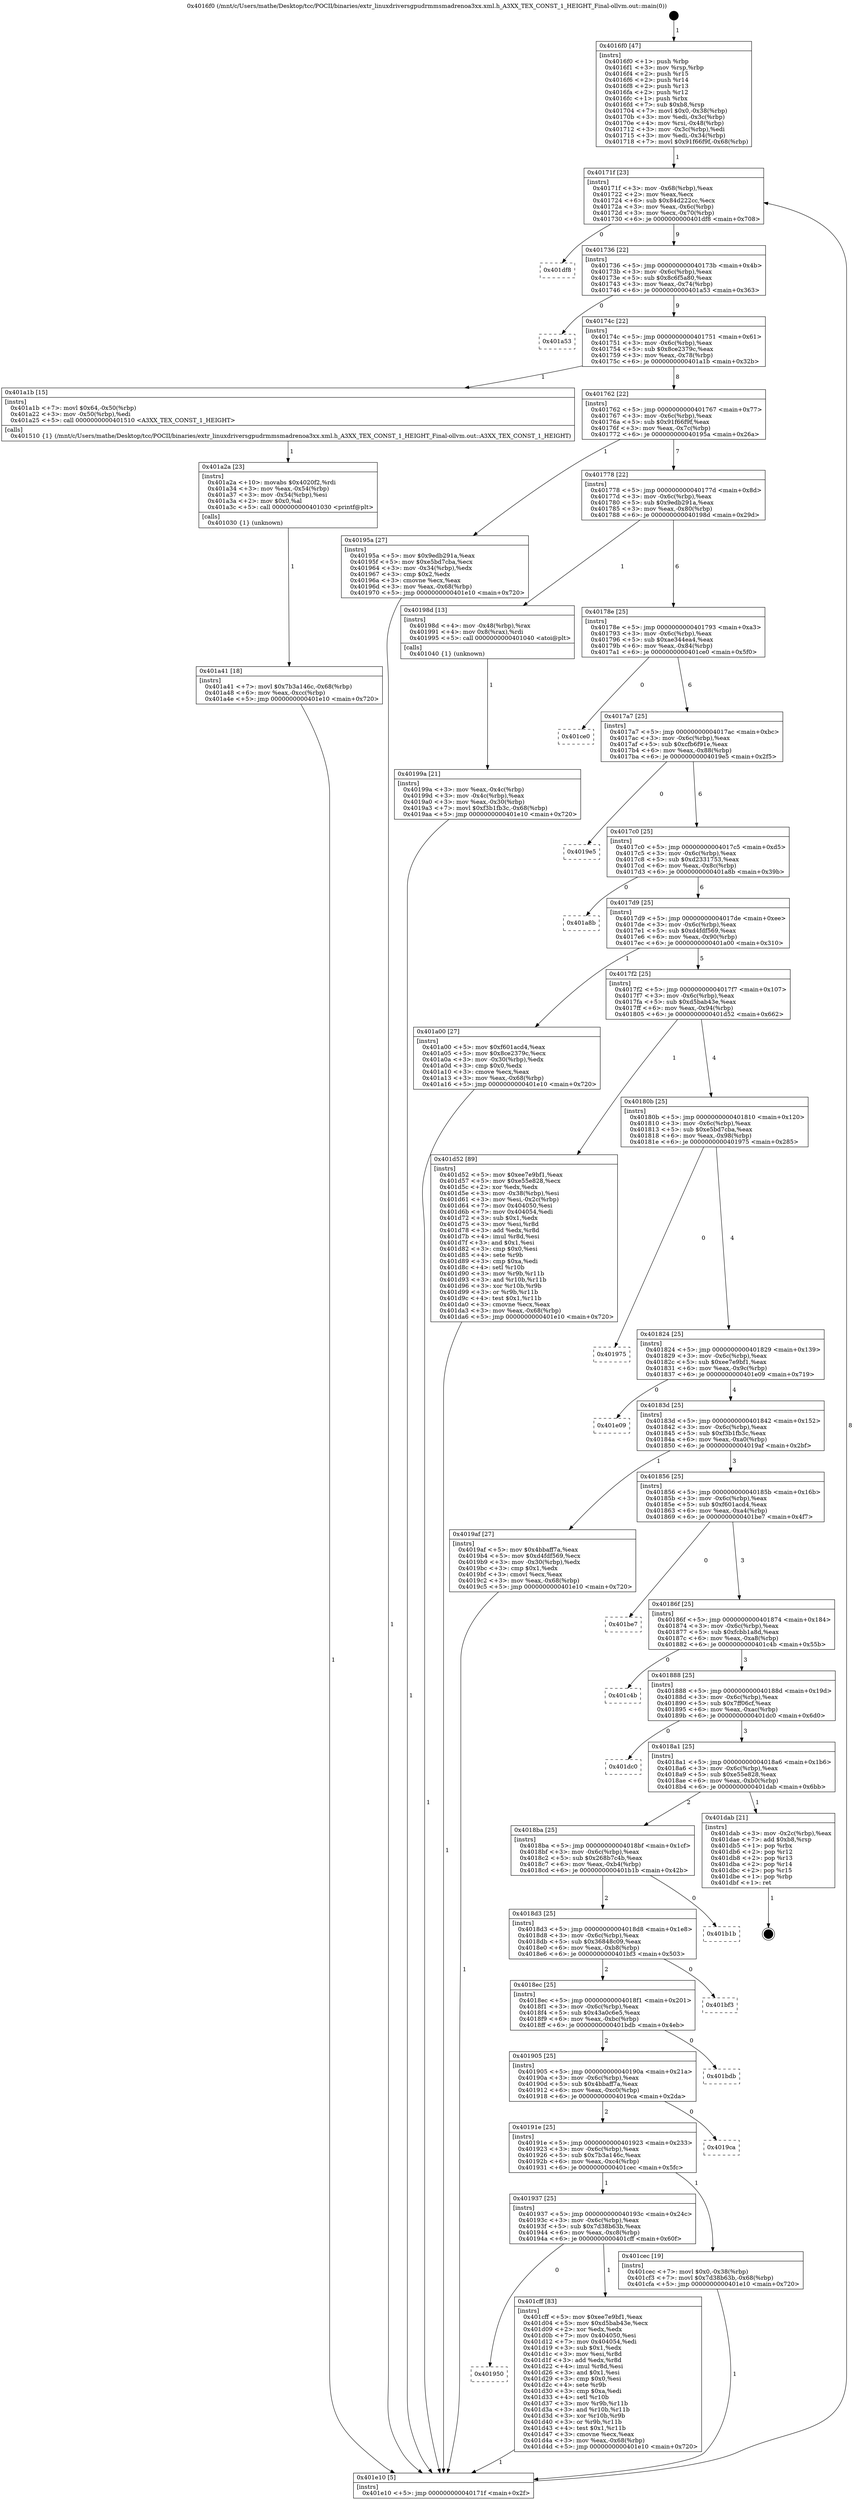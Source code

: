 digraph "0x4016f0" {
  label = "0x4016f0 (/mnt/c/Users/mathe/Desktop/tcc/POCII/binaries/extr_linuxdriversgpudrmmsmadrenoa3xx.xml.h_A3XX_TEX_CONST_1_HEIGHT_Final-ollvm.out::main(0))"
  labelloc = "t"
  node[shape=record]

  Entry [label="",width=0.3,height=0.3,shape=circle,fillcolor=black,style=filled]
  "0x40171f" [label="{
     0x40171f [23]\l
     | [instrs]\l
     &nbsp;&nbsp;0x40171f \<+3\>: mov -0x68(%rbp),%eax\l
     &nbsp;&nbsp;0x401722 \<+2\>: mov %eax,%ecx\l
     &nbsp;&nbsp;0x401724 \<+6\>: sub $0x84d222cc,%ecx\l
     &nbsp;&nbsp;0x40172a \<+3\>: mov %eax,-0x6c(%rbp)\l
     &nbsp;&nbsp;0x40172d \<+3\>: mov %ecx,-0x70(%rbp)\l
     &nbsp;&nbsp;0x401730 \<+6\>: je 0000000000401df8 \<main+0x708\>\l
  }"]
  "0x401df8" [label="{
     0x401df8\l
  }", style=dashed]
  "0x401736" [label="{
     0x401736 [22]\l
     | [instrs]\l
     &nbsp;&nbsp;0x401736 \<+5\>: jmp 000000000040173b \<main+0x4b\>\l
     &nbsp;&nbsp;0x40173b \<+3\>: mov -0x6c(%rbp),%eax\l
     &nbsp;&nbsp;0x40173e \<+5\>: sub $0x8c6f5a80,%eax\l
     &nbsp;&nbsp;0x401743 \<+3\>: mov %eax,-0x74(%rbp)\l
     &nbsp;&nbsp;0x401746 \<+6\>: je 0000000000401a53 \<main+0x363\>\l
  }"]
  Exit [label="",width=0.3,height=0.3,shape=circle,fillcolor=black,style=filled,peripheries=2]
  "0x401a53" [label="{
     0x401a53\l
  }", style=dashed]
  "0x40174c" [label="{
     0x40174c [22]\l
     | [instrs]\l
     &nbsp;&nbsp;0x40174c \<+5\>: jmp 0000000000401751 \<main+0x61\>\l
     &nbsp;&nbsp;0x401751 \<+3\>: mov -0x6c(%rbp),%eax\l
     &nbsp;&nbsp;0x401754 \<+5\>: sub $0x8ce2379c,%eax\l
     &nbsp;&nbsp;0x401759 \<+3\>: mov %eax,-0x78(%rbp)\l
     &nbsp;&nbsp;0x40175c \<+6\>: je 0000000000401a1b \<main+0x32b\>\l
  }"]
  "0x401950" [label="{
     0x401950\l
  }", style=dashed]
  "0x401a1b" [label="{
     0x401a1b [15]\l
     | [instrs]\l
     &nbsp;&nbsp;0x401a1b \<+7\>: movl $0x64,-0x50(%rbp)\l
     &nbsp;&nbsp;0x401a22 \<+3\>: mov -0x50(%rbp),%edi\l
     &nbsp;&nbsp;0x401a25 \<+5\>: call 0000000000401510 \<A3XX_TEX_CONST_1_HEIGHT\>\l
     | [calls]\l
     &nbsp;&nbsp;0x401510 \{1\} (/mnt/c/Users/mathe/Desktop/tcc/POCII/binaries/extr_linuxdriversgpudrmmsmadrenoa3xx.xml.h_A3XX_TEX_CONST_1_HEIGHT_Final-ollvm.out::A3XX_TEX_CONST_1_HEIGHT)\l
  }"]
  "0x401762" [label="{
     0x401762 [22]\l
     | [instrs]\l
     &nbsp;&nbsp;0x401762 \<+5\>: jmp 0000000000401767 \<main+0x77\>\l
     &nbsp;&nbsp;0x401767 \<+3\>: mov -0x6c(%rbp),%eax\l
     &nbsp;&nbsp;0x40176a \<+5\>: sub $0x91f66f9f,%eax\l
     &nbsp;&nbsp;0x40176f \<+3\>: mov %eax,-0x7c(%rbp)\l
     &nbsp;&nbsp;0x401772 \<+6\>: je 000000000040195a \<main+0x26a\>\l
  }"]
  "0x401cff" [label="{
     0x401cff [83]\l
     | [instrs]\l
     &nbsp;&nbsp;0x401cff \<+5\>: mov $0xee7e9bf1,%eax\l
     &nbsp;&nbsp;0x401d04 \<+5\>: mov $0xd5bab43e,%ecx\l
     &nbsp;&nbsp;0x401d09 \<+2\>: xor %edx,%edx\l
     &nbsp;&nbsp;0x401d0b \<+7\>: mov 0x404050,%esi\l
     &nbsp;&nbsp;0x401d12 \<+7\>: mov 0x404054,%edi\l
     &nbsp;&nbsp;0x401d19 \<+3\>: sub $0x1,%edx\l
     &nbsp;&nbsp;0x401d1c \<+3\>: mov %esi,%r8d\l
     &nbsp;&nbsp;0x401d1f \<+3\>: add %edx,%r8d\l
     &nbsp;&nbsp;0x401d22 \<+4\>: imul %r8d,%esi\l
     &nbsp;&nbsp;0x401d26 \<+3\>: and $0x1,%esi\l
     &nbsp;&nbsp;0x401d29 \<+3\>: cmp $0x0,%esi\l
     &nbsp;&nbsp;0x401d2c \<+4\>: sete %r9b\l
     &nbsp;&nbsp;0x401d30 \<+3\>: cmp $0xa,%edi\l
     &nbsp;&nbsp;0x401d33 \<+4\>: setl %r10b\l
     &nbsp;&nbsp;0x401d37 \<+3\>: mov %r9b,%r11b\l
     &nbsp;&nbsp;0x401d3a \<+3\>: and %r10b,%r11b\l
     &nbsp;&nbsp;0x401d3d \<+3\>: xor %r10b,%r9b\l
     &nbsp;&nbsp;0x401d40 \<+3\>: or %r9b,%r11b\l
     &nbsp;&nbsp;0x401d43 \<+4\>: test $0x1,%r11b\l
     &nbsp;&nbsp;0x401d47 \<+3\>: cmovne %ecx,%eax\l
     &nbsp;&nbsp;0x401d4a \<+3\>: mov %eax,-0x68(%rbp)\l
     &nbsp;&nbsp;0x401d4d \<+5\>: jmp 0000000000401e10 \<main+0x720\>\l
  }"]
  "0x40195a" [label="{
     0x40195a [27]\l
     | [instrs]\l
     &nbsp;&nbsp;0x40195a \<+5\>: mov $0x9edb291a,%eax\l
     &nbsp;&nbsp;0x40195f \<+5\>: mov $0xe5bd7cba,%ecx\l
     &nbsp;&nbsp;0x401964 \<+3\>: mov -0x34(%rbp),%edx\l
     &nbsp;&nbsp;0x401967 \<+3\>: cmp $0x2,%edx\l
     &nbsp;&nbsp;0x40196a \<+3\>: cmovne %ecx,%eax\l
     &nbsp;&nbsp;0x40196d \<+3\>: mov %eax,-0x68(%rbp)\l
     &nbsp;&nbsp;0x401970 \<+5\>: jmp 0000000000401e10 \<main+0x720\>\l
  }"]
  "0x401778" [label="{
     0x401778 [22]\l
     | [instrs]\l
     &nbsp;&nbsp;0x401778 \<+5\>: jmp 000000000040177d \<main+0x8d\>\l
     &nbsp;&nbsp;0x40177d \<+3\>: mov -0x6c(%rbp),%eax\l
     &nbsp;&nbsp;0x401780 \<+5\>: sub $0x9edb291a,%eax\l
     &nbsp;&nbsp;0x401785 \<+3\>: mov %eax,-0x80(%rbp)\l
     &nbsp;&nbsp;0x401788 \<+6\>: je 000000000040198d \<main+0x29d\>\l
  }"]
  "0x401e10" [label="{
     0x401e10 [5]\l
     | [instrs]\l
     &nbsp;&nbsp;0x401e10 \<+5\>: jmp 000000000040171f \<main+0x2f\>\l
  }"]
  "0x4016f0" [label="{
     0x4016f0 [47]\l
     | [instrs]\l
     &nbsp;&nbsp;0x4016f0 \<+1\>: push %rbp\l
     &nbsp;&nbsp;0x4016f1 \<+3\>: mov %rsp,%rbp\l
     &nbsp;&nbsp;0x4016f4 \<+2\>: push %r15\l
     &nbsp;&nbsp;0x4016f6 \<+2\>: push %r14\l
     &nbsp;&nbsp;0x4016f8 \<+2\>: push %r13\l
     &nbsp;&nbsp;0x4016fa \<+2\>: push %r12\l
     &nbsp;&nbsp;0x4016fc \<+1\>: push %rbx\l
     &nbsp;&nbsp;0x4016fd \<+7\>: sub $0xb8,%rsp\l
     &nbsp;&nbsp;0x401704 \<+7\>: movl $0x0,-0x38(%rbp)\l
     &nbsp;&nbsp;0x40170b \<+3\>: mov %edi,-0x3c(%rbp)\l
     &nbsp;&nbsp;0x40170e \<+4\>: mov %rsi,-0x48(%rbp)\l
     &nbsp;&nbsp;0x401712 \<+3\>: mov -0x3c(%rbp),%edi\l
     &nbsp;&nbsp;0x401715 \<+3\>: mov %edi,-0x34(%rbp)\l
     &nbsp;&nbsp;0x401718 \<+7\>: movl $0x91f66f9f,-0x68(%rbp)\l
  }"]
  "0x401937" [label="{
     0x401937 [25]\l
     | [instrs]\l
     &nbsp;&nbsp;0x401937 \<+5\>: jmp 000000000040193c \<main+0x24c\>\l
     &nbsp;&nbsp;0x40193c \<+3\>: mov -0x6c(%rbp),%eax\l
     &nbsp;&nbsp;0x40193f \<+5\>: sub $0x7d38b63b,%eax\l
     &nbsp;&nbsp;0x401944 \<+6\>: mov %eax,-0xc8(%rbp)\l
     &nbsp;&nbsp;0x40194a \<+6\>: je 0000000000401cff \<main+0x60f\>\l
  }"]
  "0x40198d" [label="{
     0x40198d [13]\l
     | [instrs]\l
     &nbsp;&nbsp;0x40198d \<+4\>: mov -0x48(%rbp),%rax\l
     &nbsp;&nbsp;0x401991 \<+4\>: mov 0x8(%rax),%rdi\l
     &nbsp;&nbsp;0x401995 \<+5\>: call 0000000000401040 \<atoi@plt\>\l
     | [calls]\l
     &nbsp;&nbsp;0x401040 \{1\} (unknown)\l
  }"]
  "0x40178e" [label="{
     0x40178e [25]\l
     | [instrs]\l
     &nbsp;&nbsp;0x40178e \<+5\>: jmp 0000000000401793 \<main+0xa3\>\l
     &nbsp;&nbsp;0x401793 \<+3\>: mov -0x6c(%rbp),%eax\l
     &nbsp;&nbsp;0x401796 \<+5\>: sub $0xae344ea4,%eax\l
     &nbsp;&nbsp;0x40179b \<+6\>: mov %eax,-0x84(%rbp)\l
     &nbsp;&nbsp;0x4017a1 \<+6\>: je 0000000000401ce0 \<main+0x5f0\>\l
  }"]
  "0x40199a" [label="{
     0x40199a [21]\l
     | [instrs]\l
     &nbsp;&nbsp;0x40199a \<+3\>: mov %eax,-0x4c(%rbp)\l
     &nbsp;&nbsp;0x40199d \<+3\>: mov -0x4c(%rbp),%eax\l
     &nbsp;&nbsp;0x4019a0 \<+3\>: mov %eax,-0x30(%rbp)\l
     &nbsp;&nbsp;0x4019a3 \<+7\>: movl $0xf3b1fb3c,-0x68(%rbp)\l
     &nbsp;&nbsp;0x4019aa \<+5\>: jmp 0000000000401e10 \<main+0x720\>\l
  }"]
  "0x401cec" [label="{
     0x401cec [19]\l
     | [instrs]\l
     &nbsp;&nbsp;0x401cec \<+7\>: movl $0x0,-0x38(%rbp)\l
     &nbsp;&nbsp;0x401cf3 \<+7\>: movl $0x7d38b63b,-0x68(%rbp)\l
     &nbsp;&nbsp;0x401cfa \<+5\>: jmp 0000000000401e10 \<main+0x720\>\l
  }"]
  "0x401ce0" [label="{
     0x401ce0\l
  }", style=dashed]
  "0x4017a7" [label="{
     0x4017a7 [25]\l
     | [instrs]\l
     &nbsp;&nbsp;0x4017a7 \<+5\>: jmp 00000000004017ac \<main+0xbc\>\l
     &nbsp;&nbsp;0x4017ac \<+3\>: mov -0x6c(%rbp),%eax\l
     &nbsp;&nbsp;0x4017af \<+5\>: sub $0xcfb6f91e,%eax\l
     &nbsp;&nbsp;0x4017b4 \<+6\>: mov %eax,-0x88(%rbp)\l
     &nbsp;&nbsp;0x4017ba \<+6\>: je 00000000004019e5 \<main+0x2f5\>\l
  }"]
  "0x40191e" [label="{
     0x40191e [25]\l
     | [instrs]\l
     &nbsp;&nbsp;0x40191e \<+5\>: jmp 0000000000401923 \<main+0x233\>\l
     &nbsp;&nbsp;0x401923 \<+3\>: mov -0x6c(%rbp),%eax\l
     &nbsp;&nbsp;0x401926 \<+5\>: sub $0x7b3a146c,%eax\l
     &nbsp;&nbsp;0x40192b \<+6\>: mov %eax,-0xc4(%rbp)\l
     &nbsp;&nbsp;0x401931 \<+6\>: je 0000000000401cec \<main+0x5fc\>\l
  }"]
  "0x4019e5" [label="{
     0x4019e5\l
  }", style=dashed]
  "0x4017c0" [label="{
     0x4017c0 [25]\l
     | [instrs]\l
     &nbsp;&nbsp;0x4017c0 \<+5\>: jmp 00000000004017c5 \<main+0xd5\>\l
     &nbsp;&nbsp;0x4017c5 \<+3\>: mov -0x6c(%rbp),%eax\l
     &nbsp;&nbsp;0x4017c8 \<+5\>: sub $0xd2331753,%eax\l
     &nbsp;&nbsp;0x4017cd \<+6\>: mov %eax,-0x8c(%rbp)\l
     &nbsp;&nbsp;0x4017d3 \<+6\>: je 0000000000401a8b \<main+0x39b\>\l
  }"]
  "0x4019ca" [label="{
     0x4019ca\l
  }", style=dashed]
  "0x401a8b" [label="{
     0x401a8b\l
  }", style=dashed]
  "0x4017d9" [label="{
     0x4017d9 [25]\l
     | [instrs]\l
     &nbsp;&nbsp;0x4017d9 \<+5\>: jmp 00000000004017de \<main+0xee\>\l
     &nbsp;&nbsp;0x4017de \<+3\>: mov -0x6c(%rbp),%eax\l
     &nbsp;&nbsp;0x4017e1 \<+5\>: sub $0xd4fdf569,%eax\l
     &nbsp;&nbsp;0x4017e6 \<+6\>: mov %eax,-0x90(%rbp)\l
     &nbsp;&nbsp;0x4017ec \<+6\>: je 0000000000401a00 \<main+0x310\>\l
  }"]
  "0x401905" [label="{
     0x401905 [25]\l
     | [instrs]\l
     &nbsp;&nbsp;0x401905 \<+5\>: jmp 000000000040190a \<main+0x21a\>\l
     &nbsp;&nbsp;0x40190a \<+3\>: mov -0x6c(%rbp),%eax\l
     &nbsp;&nbsp;0x40190d \<+5\>: sub $0x4bbaff7a,%eax\l
     &nbsp;&nbsp;0x401912 \<+6\>: mov %eax,-0xc0(%rbp)\l
     &nbsp;&nbsp;0x401918 \<+6\>: je 00000000004019ca \<main+0x2da\>\l
  }"]
  "0x401a00" [label="{
     0x401a00 [27]\l
     | [instrs]\l
     &nbsp;&nbsp;0x401a00 \<+5\>: mov $0xf601acd4,%eax\l
     &nbsp;&nbsp;0x401a05 \<+5\>: mov $0x8ce2379c,%ecx\l
     &nbsp;&nbsp;0x401a0a \<+3\>: mov -0x30(%rbp),%edx\l
     &nbsp;&nbsp;0x401a0d \<+3\>: cmp $0x0,%edx\l
     &nbsp;&nbsp;0x401a10 \<+3\>: cmove %ecx,%eax\l
     &nbsp;&nbsp;0x401a13 \<+3\>: mov %eax,-0x68(%rbp)\l
     &nbsp;&nbsp;0x401a16 \<+5\>: jmp 0000000000401e10 \<main+0x720\>\l
  }"]
  "0x4017f2" [label="{
     0x4017f2 [25]\l
     | [instrs]\l
     &nbsp;&nbsp;0x4017f2 \<+5\>: jmp 00000000004017f7 \<main+0x107\>\l
     &nbsp;&nbsp;0x4017f7 \<+3\>: mov -0x6c(%rbp),%eax\l
     &nbsp;&nbsp;0x4017fa \<+5\>: sub $0xd5bab43e,%eax\l
     &nbsp;&nbsp;0x4017ff \<+6\>: mov %eax,-0x94(%rbp)\l
     &nbsp;&nbsp;0x401805 \<+6\>: je 0000000000401d52 \<main+0x662\>\l
  }"]
  "0x401bdb" [label="{
     0x401bdb\l
  }", style=dashed]
  "0x401d52" [label="{
     0x401d52 [89]\l
     | [instrs]\l
     &nbsp;&nbsp;0x401d52 \<+5\>: mov $0xee7e9bf1,%eax\l
     &nbsp;&nbsp;0x401d57 \<+5\>: mov $0xe55e828,%ecx\l
     &nbsp;&nbsp;0x401d5c \<+2\>: xor %edx,%edx\l
     &nbsp;&nbsp;0x401d5e \<+3\>: mov -0x38(%rbp),%esi\l
     &nbsp;&nbsp;0x401d61 \<+3\>: mov %esi,-0x2c(%rbp)\l
     &nbsp;&nbsp;0x401d64 \<+7\>: mov 0x404050,%esi\l
     &nbsp;&nbsp;0x401d6b \<+7\>: mov 0x404054,%edi\l
     &nbsp;&nbsp;0x401d72 \<+3\>: sub $0x1,%edx\l
     &nbsp;&nbsp;0x401d75 \<+3\>: mov %esi,%r8d\l
     &nbsp;&nbsp;0x401d78 \<+3\>: add %edx,%r8d\l
     &nbsp;&nbsp;0x401d7b \<+4\>: imul %r8d,%esi\l
     &nbsp;&nbsp;0x401d7f \<+3\>: and $0x1,%esi\l
     &nbsp;&nbsp;0x401d82 \<+3\>: cmp $0x0,%esi\l
     &nbsp;&nbsp;0x401d85 \<+4\>: sete %r9b\l
     &nbsp;&nbsp;0x401d89 \<+3\>: cmp $0xa,%edi\l
     &nbsp;&nbsp;0x401d8c \<+4\>: setl %r10b\l
     &nbsp;&nbsp;0x401d90 \<+3\>: mov %r9b,%r11b\l
     &nbsp;&nbsp;0x401d93 \<+3\>: and %r10b,%r11b\l
     &nbsp;&nbsp;0x401d96 \<+3\>: xor %r10b,%r9b\l
     &nbsp;&nbsp;0x401d99 \<+3\>: or %r9b,%r11b\l
     &nbsp;&nbsp;0x401d9c \<+4\>: test $0x1,%r11b\l
     &nbsp;&nbsp;0x401da0 \<+3\>: cmovne %ecx,%eax\l
     &nbsp;&nbsp;0x401da3 \<+3\>: mov %eax,-0x68(%rbp)\l
     &nbsp;&nbsp;0x401da6 \<+5\>: jmp 0000000000401e10 \<main+0x720\>\l
  }"]
  "0x40180b" [label="{
     0x40180b [25]\l
     | [instrs]\l
     &nbsp;&nbsp;0x40180b \<+5\>: jmp 0000000000401810 \<main+0x120\>\l
     &nbsp;&nbsp;0x401810 \<+3\>: mov -0x6c(%rbp),%eax\l
     &nbsp;&nbsp;0x401813 \<+5\>: sub $0xe5bd7cba,%eax\l
     &nbsp;&nbsp;0x401818 \<+6\>: mov %eax,-0x98(%rbp)\l
     &nbsp;&nbsp;0x40181e \<+6\>: je 0000000000401975 \<main+0x285\>\l
  }"]
  "0x4018ec" [label="{
     0x4018ec [25]\l
     | [instrs]\l
     &nbsp;&nbsp;0x4018ec \<+5\>: jmp 00000000004018f1 \<main+0x201\>\l
     &nbsp;&nbsp;0x4018f1 \<+3\>: mov -0x6c(%rbp),%eax\l
     &nbsp;&nbsp;0x4018f4 \<+5\>: sub $0x43a0c6e5,%eax\l
     &nbsp;&nbsp;0x4018f9 \<+6\>: mov %eax,-0xbc(%rbp)\l
     &nbsp;&nbsp;0x4018ff \<+6\>: je 0000000000401bdb \<main+0x4eb\>\l
  }"]
  "0x401975" [label="{
     0x401975\l
  }", style=dashed]
  "0x401824" [label="{
     0x401824 [25]\l
     | [instrs]\l
     &nbsp;&nbsp;0x401824 \<+5\>: jmp 0000000000401829 \<main+0x139\>\l
     &nbsp;&nbsp;0x401829 \<+3\>: mov -0x6c(%rbp),%eax\l
     &nbsp;&nbsp;0x40182c \<+5\>: sub $0xee7e9bf1,%eax\l
     &nbsp;&nbsp;0x401831 \<+6\>: mov %eax,-0x9c(%rbp)\l
     &nbsp;&nbsp;0x401837 \<+6\>: je 0000000000401e09 \<main+0x719\>\l
  }"]
  "0x401bf3" [label="{
     0x401bf3\l
  }", style=dashed]
  "0x401e09" [label="{
     0x401e09\l
  }", style=dashed]
  "0x40183d" [label="{
     0x40183d [25]\l
     | [instrs]\l
     &nbsp;&nbsp;0x40183d \<+5\>: jmp 0000000000401842 \<main+0x152\>\l
     &nbsp;&nbsp;0x401842 \<+3\>: mov -0x6c(%rbp),%eax\l
     &nbsp;&nbsp;0x401845 \<+5\>: sub $0xf3b1fb3c,%eax\l
     &nbsp;&nbsp;0x40184a \<+6\>: mov %eax,-0xa0(%rbp)\l
     &nbsp;&nbsp;0x401850 \<+6\>: je 00000000004019af \<main+0x2bf\>\l
  }"]
  "0x4018d3" [label="{
     0x4018d3 [25]\l
     | [instrs]\l
     &nbsp;&nbsp;0x4018d3 \<+5\>: jmp 00000000004018d8 \<main+0x1e8\>\l
     &nbsp;&nbsp;0x4018d8 \<+3\>: mov -0x6c(%rbp),%eax\l
     &nbsp;&nbsp;0x4018db \<+5\>: sub $0x36848c09,%eax\l
     &nbsp;&nbsp;0x4018e0 \<+6\>: mov %eax,-0xb8(%rbp)\l
     &nbsp;&nbsp;0x4018e6 \<+6\>: je 0000000000401bf3 \<main+0x503\>\l
  }"]
  "0x4019af" [label="{
     0x4019af [27]\l
     | [instrs]\l
     &nbsp;&nbsp;0x4019af \<+5\>: mov $0x4bbaff7a,%eax\l
     &nbsp;&nbsp;0x4019b4 \<+5\>: mov $0xd4fdf569,%ecx\l
     &nbsp;&nbsp;0x4019b9 \<+3\>: mov -0x30(%rbp),%edx\l
     &nbsp;&nbsp;0x4019bc \<+3\>: cmp $0x1,%edx\l
     &nbsp;&nbsp;0x4019bf \<+3\>: cmovl %ecx,%eax\l
     &nbsp;&nbsp;0x4019c2 \<+3\>: mov %eax,-0x68(%rbp)\l
     &nbsp;&nbsp;0x4019c5 \<+5\>: jmp 0000000000401e10 \<main+0x720\>\l
  }"]
  "0x401856" [label="{
     0x401856 [25]\l
     | [instrs]\l
     &nbsp;&nbsp;0x401856 \<+5\>: jmp 000000000040185b \<main+0x16b\>\l
     &nbsp;&nbsp;0x40185b \<+3\>: mov -0x6c(%rbp),%eax\l
     &nbsp;&nbsp;0x40185e \<+5\>: sub $0xf601acd4,%eax\l
     &nbsp;&nbsp;0x401863 \<+6\>: mov %eax,-0xa4(%rbp)\l
     &nbsp;&nbsp;0x401869 \<+6\>: je 0000000000401be7 \<main+0x4f7\>\l
  }"]
  "0x401a2a" [label="{
     0x401a2a [23]\l
     | [instrs]\l
     &nbsp;&nbsp;0x401a2a \<+10\>: movabs $0x4020f2,%rdi\l
     &nbsp;&nbsp;0x401a34 \<+3\>: mov %eax,-0x54(%rbp)\l
     &nbsp;&nbsp;0x401a37 \<+3\>: mov -0x54(%rbp),%esi\l
     &nbsp;&nbsp;0x401a3a \<+2\>: mov $0x0,%al\l
     &nbsp;&nbsp;0x401a3c \<+5\>: call 0000000000401030 \<printf@plt\>\l
     | [calls]\l
     &nbsp;&nbsp;0x401030 \{1\} (unknown)\l
  }"]
  "0x401a41" [label="{
     0x401a41 [18]\l
     | [instrs]\l
     &nbsp;&nbsp;0x401a41 \<+7\>: movl $0x7b3a146c,-0x68(%rbp)\l
     &nbsp;&nbsp;0x401a48 \<+6\>: mov %eax,-0xcc(%rbp)\l
     &nbsp;&nbsp;0x401a4e \<+5\>: jmp 0000000000401e10 \<main+0x720\>\l
  }"]
  "0x401b1b" [label="{
     0x401b1b\l
  }", style=dashed]
  "0x401be7" [label="{
     0x401be7\l
  }", style=dashed]
  "0x40186f" [label="{
     0x40186f [25]\l
     | [instrs]\l
     &nbsp;&nbsp;0x40186f \<+5\>: jmp 0000000000401874 \<main+0x184\>\l
     &nbsp;&nbsp;0x401874 \<+3\>: mov -0x6c(%rbp),%eax\l
     &nbsp;&nbsp;0x401877 \<+5\>: sub $0xfcbb1a8d,%eax\l
     &nbsp;&nbsp;0x40187c \<+6\>: mov %eax,-0xa8(%rbp)\l
     &nbsp;&nbsp;0x401882 \<+6\>: je 0000000000401c4b \<main+0x55b\>\l
  }"]
  "0x4018ba" [label="{
     0x4018ba [25]\l
     | [instrs]\l
     &nbsp;&nbsp;0x4018ba \<+5\>: jmp 00000000004018bf \<main+0x1cf\>\l
     &nbsp;&nbsp;0x4018bf \<+3\>: mov -0x6c(%rbp),%eax\l
     &nbsp;&nbsp;0x4018c2 \<+5\>: sub $0x268b7c4b,%eax\l
     &nbsp;&nbsp;0x4018c7 \<+6\>: mov %eax,-0xb4(%rbp)\l
     &nbsp;&nbsp;0x4018cd \<+6\>: je 0000000000401b1b \<main+0x42b\>\l
  }"]
  "0x401c4b" [label="{
     0x401c4b\l
  }", style=dashed]
  "0x401888" [label="{
     0x401888 [25]\l
     | [instrs]\l
     &nbsp;&nbsp;0x401888 \<+5\>: jmp 000000000040188d \<main+0x19d\>\l
     &nbsp;&nbsp;0x40188d \<+3\>: mov -0x6c(%rbp),%eax\l
     &nbsp;&nbsp;0x401890 \<+5\>: sub $0x7ff06cf,%eax\l
     &nbsp;&nbsp;0x401895 \<+6\>: mov %eax,-0xac(%rbp)\l
     &nbsp;&nbsp;0x40189b \<+6\>: je 0000000000401dc0 \<main+0x6d0\>\l
  }"]
  "0x401dab" [label="{
     0x401dab [21]\l
     | [instrs]\l
     &nbsp;&nbsp;0x401dab \<+3\>: mov -0x2c(%rbp),%eax\l
     &nbsp;&nbsp;0x401dae \<+7\>: add $0xb8,%rsp\l
     &nbsp;&nbsp;0x401db5 \<+1\>: pop %rbx\l
     &nbsp;&nbsp;0x401db6 \<+2\>: pop %r12\l
     &nbsp;&nbsp;0x401db8 \<+2\>: pop %r13\l
     &nbsp;&nbsp;0x401dba \<+2\>: pop %r14\l
     &nbsp;&nbsp;0x401dbc \<+2\>: pop %r15\l
     &nbsp;&nbsp;0x401dbe \<+1\>: pop %rbp\l
     &nbsp;&nbsp;0x401dbf \<+1\>: ret\l
  }"]
  "0x401dc0" [label="{
     0x401dc0\l
  }", style=dashed]
  "0x4018a1" [label="{
     0x4018a1 [25]\l
     | [instrs]\l
     &nbsp;&nbsp;0x4018a1 \<+5\>: jmp 00000000004018a6 \<main+0x1b6\>\l
     &nbsp;&nbsp;0x4018a6 \<+3\>: mov -0x6c(%rbp),%eax\l
     &nbsp;&nbsp;0x4018a9 \<+5\>: sub $0xe55e828,%eax\l
     &nbsp;&nbsp;0x4018ae \<+6\>: mov %eax,-0xb0(%rbp)\l
     &nbsp;&nbsp;0x4018b4 \<+6\>: je 0000000000401dab \<main+0x6bb\>\l
  }"]
  Entry -> "0x4016f0" [label=" 1"]
  "0x40171f" -> "0x401df8" [label=" 0"]
  "0x40171f" -> "0x401736" [label=" 9"]
  "0x401dab" -> Exit [label=" 1"]
  "0x401736" -> "0x401a53" [label=" 0"]
  "0x401736" -> "0x40174c" [label=" 9"]
  "0x401d52" -> "0x401e10" [label=" 1"]
  "0x40174c" -> "0x401a1b" [label=" 1"]
  "0x40174c" -> "0x401762" [label=" 8"]
  "0x401cff" -> "0x401e10" [label=" 1"]
  "0x401762" -> "0x40195a" [label=" 1"]
  "0x401762" -> "0x401778" [label=" 7"]
  "0x40195a" -> "0x401e10" [label=" 1"]
  "0x4016f0" -> "0x40171f" [label=" 1"]
  "0x401e10" -> "0x40171f" [label=" 8"]
  "0x401937" -> "0x401950" [label=" 0"]
  "0x401778" -> "0x40198d" [label=" 1"]
  "0x401778" -> "0x40178e" [label=" 6"]
  "0x40198d" -> "0x40199a" [label=" 1"]
  "0x40199a" -> "0x401e10" [label=" 1"]
  "0x401937" -> "0x401cff" [label=" 1"]
  "0x40178e" -> "0x401ce0" [label=" 0"]
  "0x40178e" -> "0x4017a7" [label=" 6"]
  "0x401cec" -> "0x401e10" [label=" 1"]
  "0x4017a7" -> "0x4019e5" [label=" 0"]
  "0x4017a7" -> "0x4017c0" [label=" 6"]
  "0x40191e" -> "0x401cec" [label=" 1"]
  "0x4017c0" -> "0x401a8b" [label=" 0"]
  "0x4017c0" -> "0x4017d9" [label=" 6"]
  "0x40191e" -> "0x401937" [label=" 1"]
  "0x4017d9" -> "0x401a00" [label=" 1"]
  "0x4017d9" -> "0x4017f2" [label=" 5"]
  "0x401905" -> "0x4019ca" [label=" 0"]
  "0x4017f2" -> "0x401d52" [label=" 1"]
  "0x4017f2" -> "0x40180b" [label=" 4"]
  "0x401905" -> "0x40191e" [label=" 2"]
  "0x40180b" -> "0x401975" [label=" 0"]
  "0x40180b" -> "0x401824" [label=" 4"]
  "0x4018ec" -> "0x401bdb" [label=" 0"]
  "0x401824" -> "0x401e09" [label=" 0"]
  "0x401824" -> "0x40183d" [label=" 4"]
  "0x4018ec" -> "0x401905" [label=" 2"]
  "0x40183d" -> "0x4019af" [label=" 1"]
  "0x40183d" -> "0x401856" [label=" 3"]
  "0x4019af" -> "0x401e10" [label=" 1"]
  "0x401a00" -> "0x401e10" [label=" 1"]
  "0x401a1b" -> "0x401a2a" [label=" 1"]
  "0x401a2a" -> "0x401a41" [label=" 1"]
  "0x401a41" -> "0x401e10" [label=" 1"]
  "0x4018d3" -> "0x401bf3" [label=" 0"]
  "0x401856" -> "0x401be7" [label=" 0"]
  "0x401856" -> "0x40186f" [label=" 3"]
  "0x4018d3" -> "0x4018ec" [label=" 2"]
  "0x40186f" -> "0x401c4b" [label=" 0"]
  "0x40186f" -> "0x401888" [label=" 3"]
  "0x4018ba" -> "0x401b1b" [label=" 0"]
  "0x401888" -> "0x401dc0" [label=" 0"]
  "0x401888" -> "0x4018a1" [label=" 3"]
  "0x4018ba" -> "0x4018d3" [label=" 2"]
  "0x4018a1" -> "0x401dab" [label=" 1"]
  "0x4018a1" -> "0x4018ba" [label=" 2"]
}
